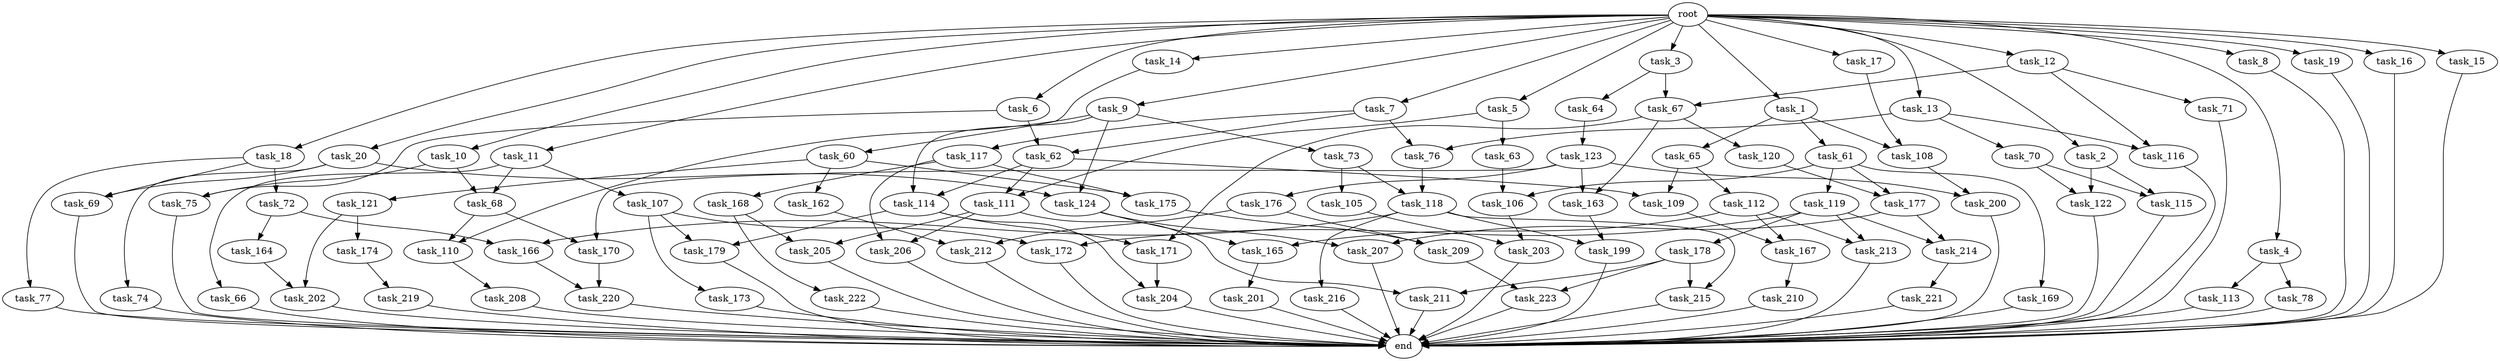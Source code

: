 digraph G {
  task_11 [size="2.048000"];
  task_175 [size="1786706395.136000"];
  task_171 [size="429496729.600000"];
  task_64 [size="1717986918.400000"];
  task_179 [size="1546188226.560000"];
  task_17 [size="2.048000"];
  task_178 [size="841813590.016000"];
  task_219 [size="274877906.944000"];
  task_202 [size="343597383.680000"];
  task_112 [size="429496729.600000"];
  task_69 [size="1546188226.560000"];
  task_174 [size="68719476.736000"];
  task_209 [size="2233382993.920000"];
  task_109 [size="498216206.336000"];
  task_199 [size="1872605741.056000"];
  task_73 [size="429496729.600000"];
  task_124 [size="1821066133.504000"];
  task_7 [size="2.048000"];
  task_113 [size="1717986918.400000"];
  task_67 [size="1872605741.056000"];
  task_122 [size="996432412.672000"];
  task_177 [size="1872605741.056000"];
  task_205 [size="1460288880.640000"];
  task_216 [size="1717986918.400000"];
  task_115 [size="996432412.672000"];
  task_116 [size="584115552.256000"];
  task_75 [size="1941325217.792000"];
  task_176 [size="154618822.656000"];
  task_206 [size="137438953.472000"];
  task_203 [size="1236950581.248000"];
  task_63 [size="429496729.600000"];
  task_61 [size="68719476.736000"];
  task_164 [size="1099511627.776000"];
  task_107 [size="841813590.016000"];
  task_72 [size="154618822.656000"];
  task_121 [size="1717986918.400000"];
  task_105 [size="618475290.624000"];
  task_170 [size="773094113.280000"];
  task_3 [size="2.048000"];
  task_20 [size="2.048000"];
  task_14 [size="2.048000"];
  task_62 [size="1168231104.512000"];
  task_119 [size="1717986918.400000"];
  task_223 [size="2233382993.920000"];
  task_215 [size="3109556322.304000"];
  task_207 [size="2010044694.528000"];
  task_108 [size="1786706395.136000"];
  task_120 [size="274877906.944000"];
  task_9 [size="2.048000"];
  task_214 [size="2233382993.920000"];
  task_8 [size="2.048000"];
  end [size="0.000000"];
  root [size="0.000000"];
  task_212 [size="1821066133.504000"];
  task_65 [size="68719476.736000"];
  task_165 [size="687194767.360000"];
  task_4 [size="2.048000"];
  task_70 [size="429496729.600000"];
  task_60 [size="274877906.944000"];
  task_78 [size="1717986918.400000"];
  task_19 [size="2.048000"];
  task_13 [size="2.048000"];
  task_66 [size="841813590.016000"];
  task_210 [size="618475290.624000"];
  task_5 [size="2.048000"];
  task_169 [size="1717986918.400000"];
  task_204 [size="584115552.256000"];
  task_200 [size="1546188226.560000"];
  task_6 [size="2.048000"];
  task_220 [size="2010044694.528000"];
  task_172 [size="2233382993.920000"];
  task_16 [size="2.048000"];
  task_201 [size="1391569403.904000"];
  task_106 [size="2559800508.416000"];
  task_117 [size="68719476.736000"];
  task_213 [size="910533066.752000"];
  task_15 [size="2.048000"];
  task_166 [size="2817498546.176000"];
  task_10 [size="2.048000"];
  task_118 [size="687194767.360000"];
  task_110 [size="1047972020.224000"];
  task_74 [size="1391569403.904000"];
  task_173 [size="1391569403.904000"];
  task_221 [size="68719476.736000"];
  task_1 [size="2.048000"];
  task_208 [size="154618822.656000"];
  task_222 [size="1391569403.904000"];
  task_68 [size="1683627180.032000"];
  task_168 [size="68719476.736000"];
  task_2 [size="2.048000"];
  task_71 [size="154618822.656000"];
  task_114 [size="498216206.336000"];
  task_12 [size="2.048000"];
  task_111 [size="498216206.336000"];
  task_167 [size="498216206.336000"];
  task_163 [size="429496729.600000"];
  task_123 [size="68719476.736000"];
  task_18 [size="2.048000"];
  task_211 [size="1460288880.640000"];
  task_162 [size="1717986918.400000"];
  task_77 [size="154618822.656000"];
  task_76 [size="498216206.336000"];

  task_11 -> task_66 [size="411041792.000000"];
  task_11 -> task_107 [size="411041792.000000"];
  task_11 -> task_68 [size="411041792.000000"];
  task_175 -> task_209 [size="411041792.000000"];
  task_171 -> task_204 [size="209715200.000000"];
  task_64 -> task_123 [size="33554432.000000"];
  task_179 -> end [size="1.000000"];
  task_17 -> task_108 [size="838860800.000000"];
  task_178 -> task_223 [size="679477248.000000"];
  task_178 -> task_215 [size="679477248.000000"];
  task_178 -> task_211 [size="679477248.000000"];
  task_219 -> end [size="1.000000"];
  task_202 -> end [size="1.000000"];
  task_112 -> task_165 [size="33554432.000000"];
  task_112 -> task_167 [size="33554432.000000"];
  task_112 -> task_213 [size="33554432.000000"];
  task_69 -> end [size="1.000000"];
  task_174 -> task_219 [size="134217728.000000"];
  task_209 -> task_223 [size="411041792.000000"];
  task_109 -> task_167 [size="209715200.000000"];
  task_199 -> end [size="1.000000"];
  task_73 -> task_118 [size="301989888.000000"];
  task_73 -> task_105 [size="301989888.000000"];
  task_124 -> task_207 [size="301989888.000000"];
  task_124 -> task_165 [size="301989888.000000"];
  task_7 -> task_62 [size="33554432.000000"];
  task_7 -> task_76 [size="33554432.000000"];
  task_7 -> task_117 [size="33554432.000000"];
  task_113 -> end [size="1.000000"];
  task_67 -> task_171 [size="134217728.000000"];
  task_67 -> task_120 [size="134217728.000000"];
  task_67 -> task_163 [size="134217728.000000"];
  task_122 -> end [size="1.000000"];
  task_177 -> task_214 [size="679477248.000000"];
  task_177 -> task_207 [size="679477248.000000"];
  task_205 -> end [size="1.000000"];
  task_216 -> end [size="1.000000"];
  task_115 -> end [size="1.000000"];
  task_116 -> end [size="1.000000"];
  task_75 -> end [size="1.000000"];
  task_176 -> task_209 [size="679477248.000000"];
  task_176 -> task_212 [size="679477248.000000"];
  task_206 -> end [size="1.000000"];
  task_203 -> end [size="1.000000"];
  task_63 -> task_106 [size="411041792.000000"];
  task_61 -> task_177 [size="838860800.000000"];
  task_61 -> task_119 [size="838860800.000000"];
  task_61 -> task_169 [size="838860800.000000"];
  task_61 -> task_106 [size="838860800.000000"];
  task_164 -> task_202 [size="134217728.000000"];
  task_107 -> task_173 [size="679477248.000000"];
  task_107 -> task_172 [size="679477248.000000"];
  task_107 -> task_179 [size="679477248.000000"];
  task_72 -> task_164 [size="536870912.000000"];
  task_72 -> task_166 [size="536870912.000000"];
  task_121 -> task_174 [size="33554432.000000"];
  task_121 -> task_202 [size="33554432.000000"];
  task_105 -> task_203 [size="301989888.000000"];
  task_170 -> task_220 [size="679477248.000000"];
  task_3 -> task_67 [size="838860800.000000"];
  task_3 -> task_64 [size="838860800.000000"];
  task_20 -> task_69 [size="679477248.000000"];
  task_20 -> task_74 [size="679477248.000000"];
  task_20 -> task_124 [size="679477248.000000"];
  task_14 -> task_60 [size="134217728.000000"];
  task_62 -> task_109 [size="33554432.000000"];
  task_62 -> task_114 [size="33554432.000000"];
  task_62 -> task_111 [size="33554432.000000"];
  task_119 -> task_178 [size="411041792.000000"];
  task_119 -> task_214 [size="411041792.000000"];
  task_119 -> task_172 [size="411041792.000000"];
  task_119 -> task_213 [size="411041792.000000"];
  task_223 -> end [size="1.000000"];
  task_215 -> end [size="1.000000"];
  task_207 -> end [size="1.000000"];
  task_108 -> task_200 [size="679477248.000000"];
  task_120 -> task_177 [size="75497472.000000"];
  task_9 -> task_110 [size="209715200.000000"];
  task_9 -> task_114 [size="209715200.000000"];
  task_9 -> task_73 [size="209715200.000000"];
  task_9 -> task_124 [size="209715200.000000"];
  task_214 -> task_221 [size="33554432.000000"];
  task_8 -> end [size="1.000000"];
  root -> task_15 [size="1.000000"];
  root -> task_16 [size="1.000000"];
  root -> task_5 [size="1.000000"];
  root -> task_11 [size="1.000000"];
  root -> task_3 [size="1.000000"];
  root -> task_20 [size="1.000000"];
  root -> task_12 [size="1.000000"];
  root -> task_8 [size="1.000000"];
  root -> task_6 [size="1.000000"];
  root -> task_17 [size="1.000000"];
  root -> task_7 [size="1.000000"];
  root -> task_10 [size="1.000000"];
  root -> task_1 [size="1.000000"];
  root -> task_4 [size="1.000000"];
  root -> task_2 [size="1.000000"];
  root -> task_19 [size="1.000000"];
  root -> task_13 [size="1.000000"];
  root -> task_14 [size="1.000000"];
  root -> task_9 [size="1.000000"];
  root -> task_18 [size="1.000000"];
  task_212 -> end [size="1.000000"];
  task_65 -> task_109 [size="209715200.000000"];
  task_65 -> task_112 [size="209715200.000000"];
  task_165 -> task_201 [size="679477248.000000"];
  task_4 -> task_113 [size="838860800.000000"];
  task_4 -> task_78 [size="838860800.000000"];
  task_70 -> task_122 [size="75497472.000000"];
  task_70 -> task_115 [size="75497472.000000"];
  task_60 -> task_162 [size="838860800.000000"];
  task_60 -> task_121 [size="838860800.000000"];
  task_60 -> task_175 [size="838860800.000000"];
  task_78 -> end [size="1.000000"];
  task_19 -> end [size="1.000000"];
  task_13 -> task_116 [size="209715200.000000"];
  task_13 -> task_76 [size="209715200.000000"];
  task_13 -> task_70 [size="209715200.000000"];
  task_66 -> end [size="1.000000"];
  task_210 -> end [size="1.000000"];
  task_5 -> task_111 [size="209715200.000000"];
  task_5 -> task_63 [size="209715200.000000"];
  task_169 -> end [size="1.000000"];
  task_204 -> end [size="1.000000"];
  task_200 -> end [size="1.000000"];
  task_6 -> task_75 [size="536870912.000000"];
  task_6 -> task_62 [size="536870912.000000"];
  task_220 -> end [size="1.000000"];
  task_172 -> end [size="1.000000"];
  task_16 -> end [size="1.000000"];
  task_201 -> end [size="1.000000"];
  task_106 -> task_203 [size="301989888.000000"];
  task_117 -> task_206 [size="33554432.000000"];
  task_117 -> task_168 [size="33554432.000000"];
  task_117 -> task_175 [size="33554432.000000"];
  task_213 -> end [size="1.000000"];
  task_15 -> end [size="1.000000"];
  task_166 -> task_220 [size="301989888.000000"];
  task_10 -> task_68 [size="411041792.000000"];
  task_10 -> task_75 [size="411041792.000000"];
  task_118 -> task_166 [size="838860800.000000"];
  task_118 -> task_199 [size="838860800.000000"];
  task_118 -> task_215 [size="838860800.000000"];
  task_118 -> task_216 [size="838860800.000000"];
  task_110 -> task_208 [size="75497472.000000"];
  task_74 -> end [size="1.000000"];
  task_173 -> end [size="1.000000"];
  task_221 -> end [size="1.000000"];
  task_1 -> task_61 [size="33554432.000000"];
  task_1 -> task_65 [size="33554432.000000"];
  task_1 -> task_108 [size="33554432.000000"];
  task_208 -> end [size="1.000000"];
  task_222 -> end [size="1.000000"];
  task_68 -> task_110 [size="301989888.000000"];
  task_68 -> task_170 [size="301989888.000000"];
  task_168 -> task_222 [size="679477248.000000"];
  task_168 -> task_205 [size="679477248.000000"];
  task_2 -> task_122 [size="411041792.000000"];
  task_2 -> task_115 [size="411041792.000000"];
  task_71 -> end [size="1.000000"];
  task_114 -> task_171 [size="75497472.000000"];
  task_114 -> task_204 [size="75497472.000000"];
  task_114 -> task_179 [size="75497472.000000"];
  task_12 -> task_67 [size="75497472.000000"];
  task_12 -> task_116 [size="75497472.000000"];
  task_12 -> task_71 [size="75497472.000000"];
  task_111 -> task_205 [size="33554432.000000"];
  task_111 -> task_206 [size="33554432.000000"];
  task_111 -> task_211 [size="33554432.000000"];
  task_167 -> task_210 [size="301989888.000000"];
  task_163 -> task_199 [size="75497472.000000"];
  task_123 -> task_200 [size="75497472.000000"];
  task_123 -> task_176 [size="75497472.000000"];
  task_123 -> task_170 [size="75497472.000000"];
  task_123 -> task_163 [size="75497472.000000"];
  task_18 -> task_69 [size="75497472.000000"];
  task_18 -> task_77 [size="75497472.000000"];
  task_18 -> task_72 [size="75497472.000000"];
  task_211 -> end [size="1.000000"];
  task_162 -> task_212 [size="209715200.000000"];
  task_77 -> end [size="1.000000"];
  task_76 -> task_118 [size="33554432.000000"];
}
